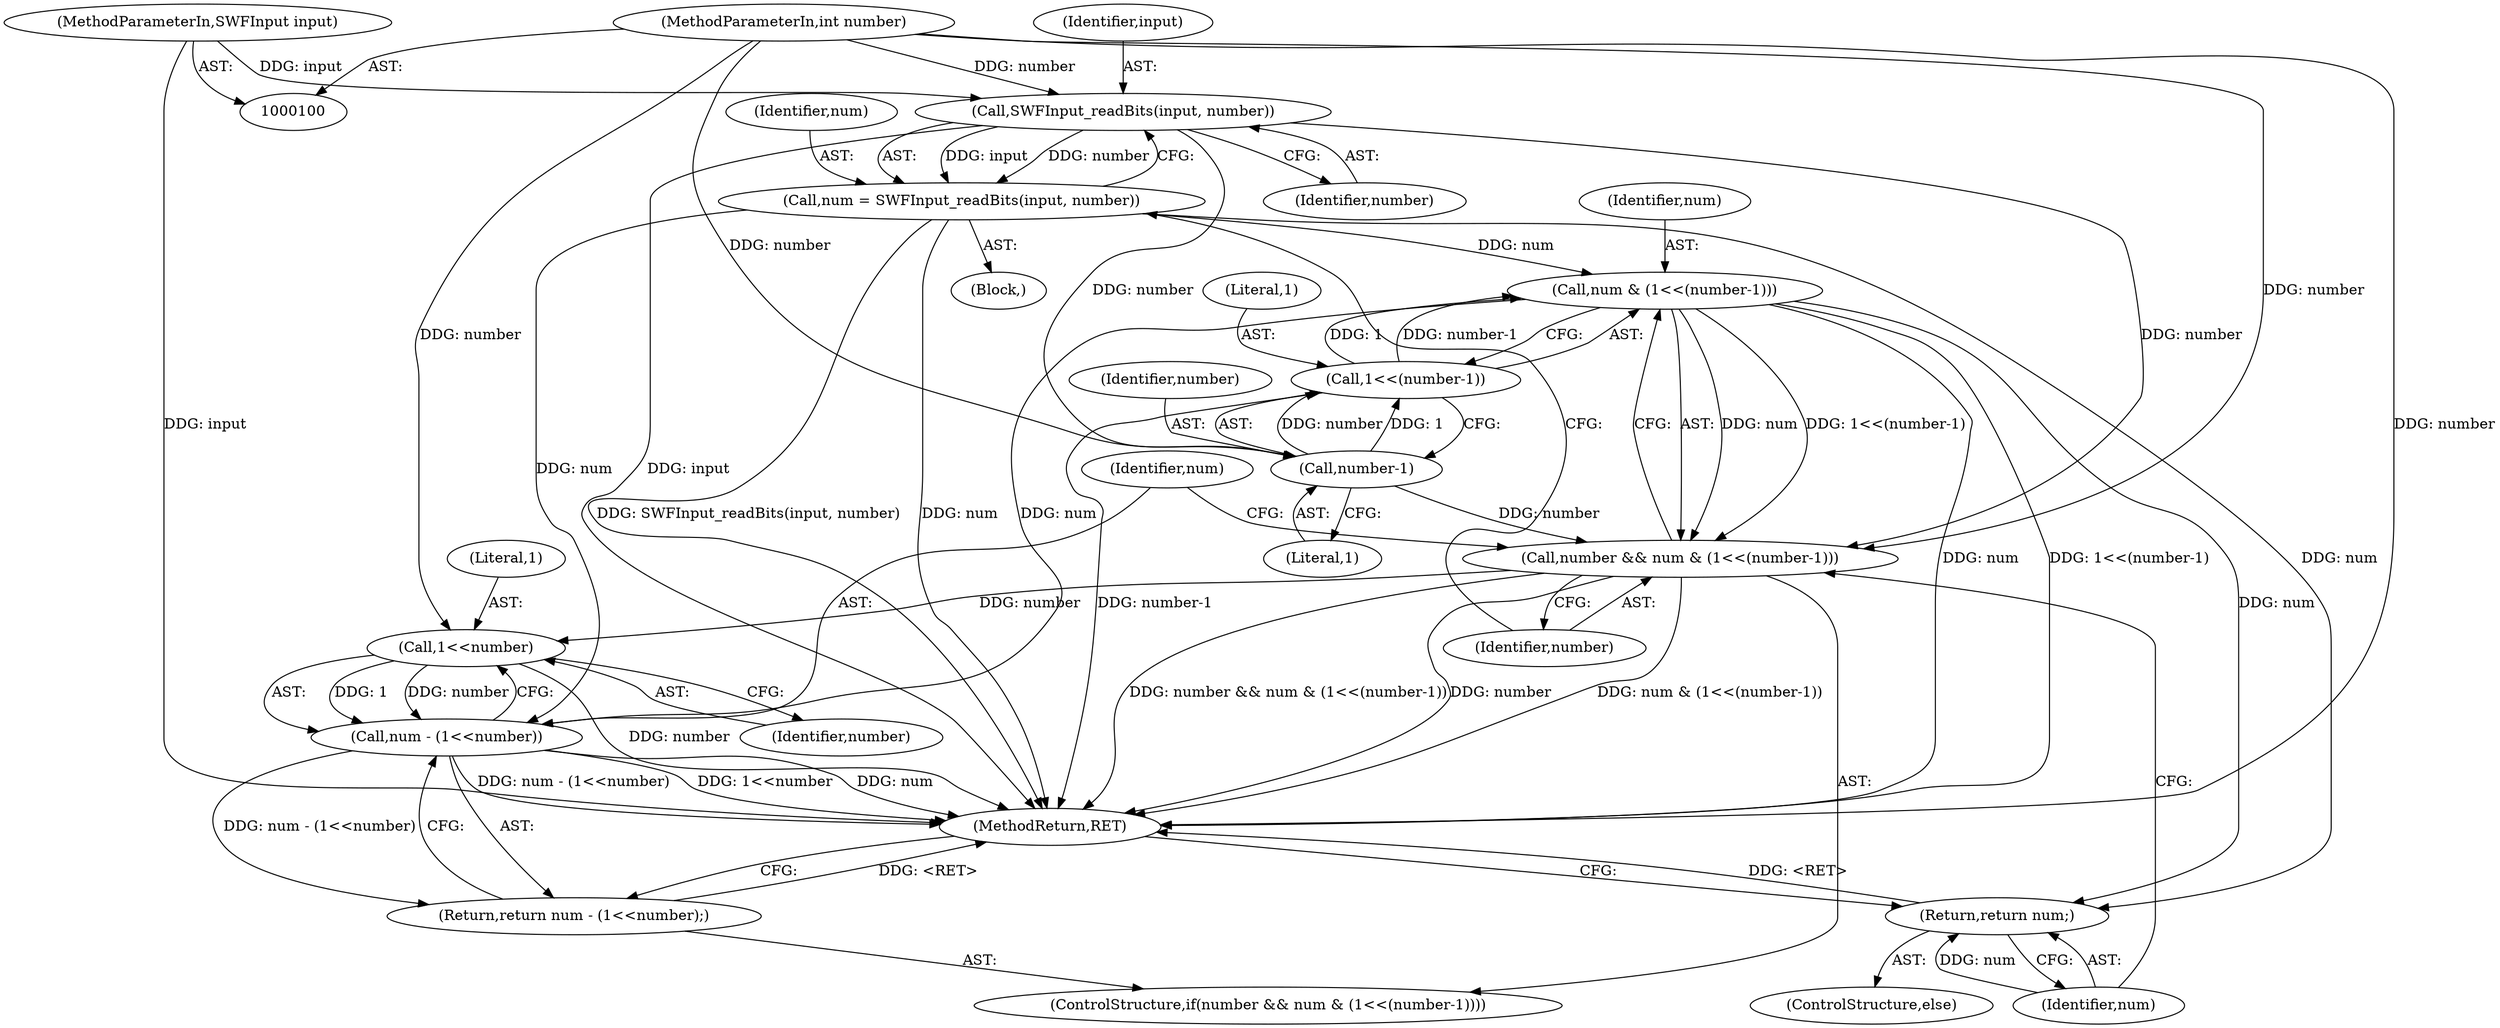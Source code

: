 digraph "0_libming_2223f7a1e431455a1411bee77c90db94a6f8e8fe@API" {
"1000107" [label="(Call,SWFInput_readBits(input, number))"];
"1000101" [label="(MethodParameterIn,SWFInput input)"];
"1000102" [label="(MethodParameterIn,int number)"];
"1000105" [label="(Call,num = SWFInput_readBits(input, number))"];
"1000113" [label="(Call,num & (1<<(number-1)))"];
"1000111" [label="(Call,number && num & (1<<(number-1)))"];
"1000123" [label="(Call,1<<number)"];
"1000121" [label="(Call,num - (1<<number))"];
"1000120" [label="(Return,return num - (1<<number);)"];
"1000127" [label="(Return,return num;)"];
"1000117" [label="(Call,number-1)"];
"1000115" [label="(Call,1<<(number-1))"];
"1000129" [label="(MethodReturn,RET)"];
"1000111" [label="(Call,number && num & (1<<(number-1)))"];
"1000114" [label="(Identifier,num)"];
"1000106" [label="(Identifier,num)"];
"1000126" [label="(ControlStructure,else)"];
"1000117" [label="(Call,number-1)"];
"1000103" [label="(Block,)"];
"1000124" [label="(Literal,1)"];
"1000127" [label="(Return,return num;)"];
"1000113" [label="(Call,num & (1<<(number-1)))"];
"1000115" [label="(Call,1<<(number-1))"];
"1000121" [label="(Call,num - (1<<number))"];
"1000112" [label="(Identifier,number)"];
"1000119" [label="(Literal,1)"];
"1000109" [label="(Identifier,number)"];
"1000105" [label="(Call,num = SWFInput_readBits(input, number))"];
"1000122" [label="(Identifier,num)"];
"1000102" [label="(MethodParameterIn,int number)"];
"1000128" [label="(Identifier,num)"];
"1000123" [label="(Call,1<<number)"];
"1000125" [label="(Identifier,number)"];
"1000110" [label="(ControlStructure,if(number && num & (1<<(number-1))))"];
"1000116" [label="(Literal,1)"];
"1000120" [label="(Return,return num - (1<<number);)"];
"1000107" [label="(Call,SWFInput_readBits(input, number))"];
"1000118" [label="(Identifier,number)"];
"1000108" [label="(Identifier,input)"];
"1000101" [label="(MethodParameterIn,SWFInput input)"];
"1000107" -> "1000105"  [label="AST: "];
"1000107" -> "1000109"  [label="CFG: "];
"1000108" -> "1000107"  [label="AST: "];
"1000109" -> "1000107"  [label="AST: "];
"1000105" -> "1000107"  [label="CFG: "];
"1000107" -> "1000129"  [label="DDG: input"];
"1000107" -> "1000105"  [label="DDG: input"];
"1000107" -> "1000105"  [label="DDG: number"];
"1000101" -> "1000107"  [label="DDG: input"];
"1000102" -> "1000107"  [label="DDG: number"];
"1000107" -> "1000111"  [label="DDG: number"];
"1000107" -> "1000117"  [label="DDG: number"];
"1000101" -> "1000100"  [label="AST: "];
"1000101" -> "1000129"  [label="DDG: input"];
"1000102" -> "1000100"  [label="AST: "];
"1000102" -> "1000129"  [label="DDG: number"];
"1000102" -> "1000111"  [label="DDG: number"];
"1000102" -> "1000117"  [label="DDG: number"];
"1000102" -> "1000123"  [label="DDG: number"];
"1000105" -> "1000103"  [label="AST: "];
"1000106" -> "1000105"  [label="AST: "];
"1000112" -> "1000105"  [label="CFG: "];
"1000105" -> "1000129"  [label="DDG: SWFInput_readBits(input, number)"];
"1000105" -> "1000129"  [label="DDG: num"];
"1000105" -> "1000113"  [label="DDG: num"];
"1000105" -> "1000121"  [label="DDG: num"];
"1000105" -> "1000127"  [label="DDG: num"];
"1000113" -> "1000111"  [label="AST: "];
"1000113" -> "1000115"  [label="CFG: "];
"1000114" -> "1000113"  [label="AST: "];
"1000115" -> "1000113"  [label="AST: "];
"1000111" -> "1000113"  [label="CFG: "];
"1000113" -> "1000129"  [label="DDG: num"];
"1000113" -> "1000129"  [label="DDG: 1<<(number-1)"];
"1000113" -> "1000111"  [label="DDG: num"];
"1000113" -> "1000111"  [label="DDG: 1<<(number-1)"];
"1000115" -> "1000113"  [label="DDG: 1"];
"1000115" -> "1000113"  [label="DDG: number-1"];
"1000113" -> "1000121"  [label="DDG: num"];
"1000113" -> "1000127"  [label="DDG: num"];
"1000111" -> "1000110"  [label="AST: "];
"1000111" -> "1000112"  [label="CFG: "];
"1000112" -> "1000111"  [label="AST: "];
"1000122" -> "1000111"  [label="CFG: "];
"1000128" -> "1000111"  [label="CFG: "];
"1000111" -> "1000129"  [label="DDG: number && num & (1<<(number-1))"];
"1000111" -> "1000129"  [label="DDG: number"];
"1000111" -> "1000129"  [label="DDG: num & (1<<(number-1))"];
"1000117" -> "1000111"  [label="DDG: number"];
"1000111" -> "1000123"  [label="DDG: number"];
"1000123" -> "1000121"  [label="AST: "];
"1000123" -> "1000125"  [label="CFG: "];
"1000124" -> "1000123"  [label="AST: "];
"1000125" -> "1000123"  [label="AST: "];
"1000121" -> "1000123"  [label="CFG: "];
"1000123" -> "1000129"  [label="DDG: number"];
"1000123" -> "1000121"  [label="DDG: 1"];
"1000123" -> "1000121"  [label="DDG: number"];
"1000121" -> "1000120"  [label="AST: "];
"1000122" -> "1000121"  [label="AST: "];
"1000120" -> "1000121"  [label="CFG: "];
"1000121" -> "1000129"  [label="DDG: 1<<number"];
"1000121" -> "1000129"  [label="DDG: num"];
"1000121" -> "1000129"  [label="DDG: num - (1<<number)"];
"1000121" -> "1000120"  [label="DDG: num - (1<<number)"];
"1000120" -> "1000110"  [label="AST: "];
"1000129" -> "1000120"  [label="CFG: "];
"1000120" -> "1000129"  [label="DDG: <RET>"];
"1000127" -> "1000126"  [label="AST: "];
"1000127" -> "1000128"  [label="CFG: "];
"1000128" -> "1000127"  [label="AST: "];
"1000129" -> "1000127"  [label="CFG: "];
"1000127" -> "1000129"  [label="DDG: <RET>"];
"1000128" -> "1000127"  [label="DDG: num"];
"1000117" -> "1000115"  [label="AST: "];
"1000117" -> "1000119"  [label="CFG: "];
"1000118" -> "1000117"  [label="AST: "];
"1000119" -> "1000117"  [label="AST: "];
"1000115" -> "1000117"  [label="CFG: "];
"1000117" -> "1000115"  [label="DDG: number"];
"1000117" -> "1000115"  [label="DDG: 1"];
"1000116" -> "1000115"  [label="AST: "];
"1000115" -> "1000129"  [label="DDG: number-1"];
}

